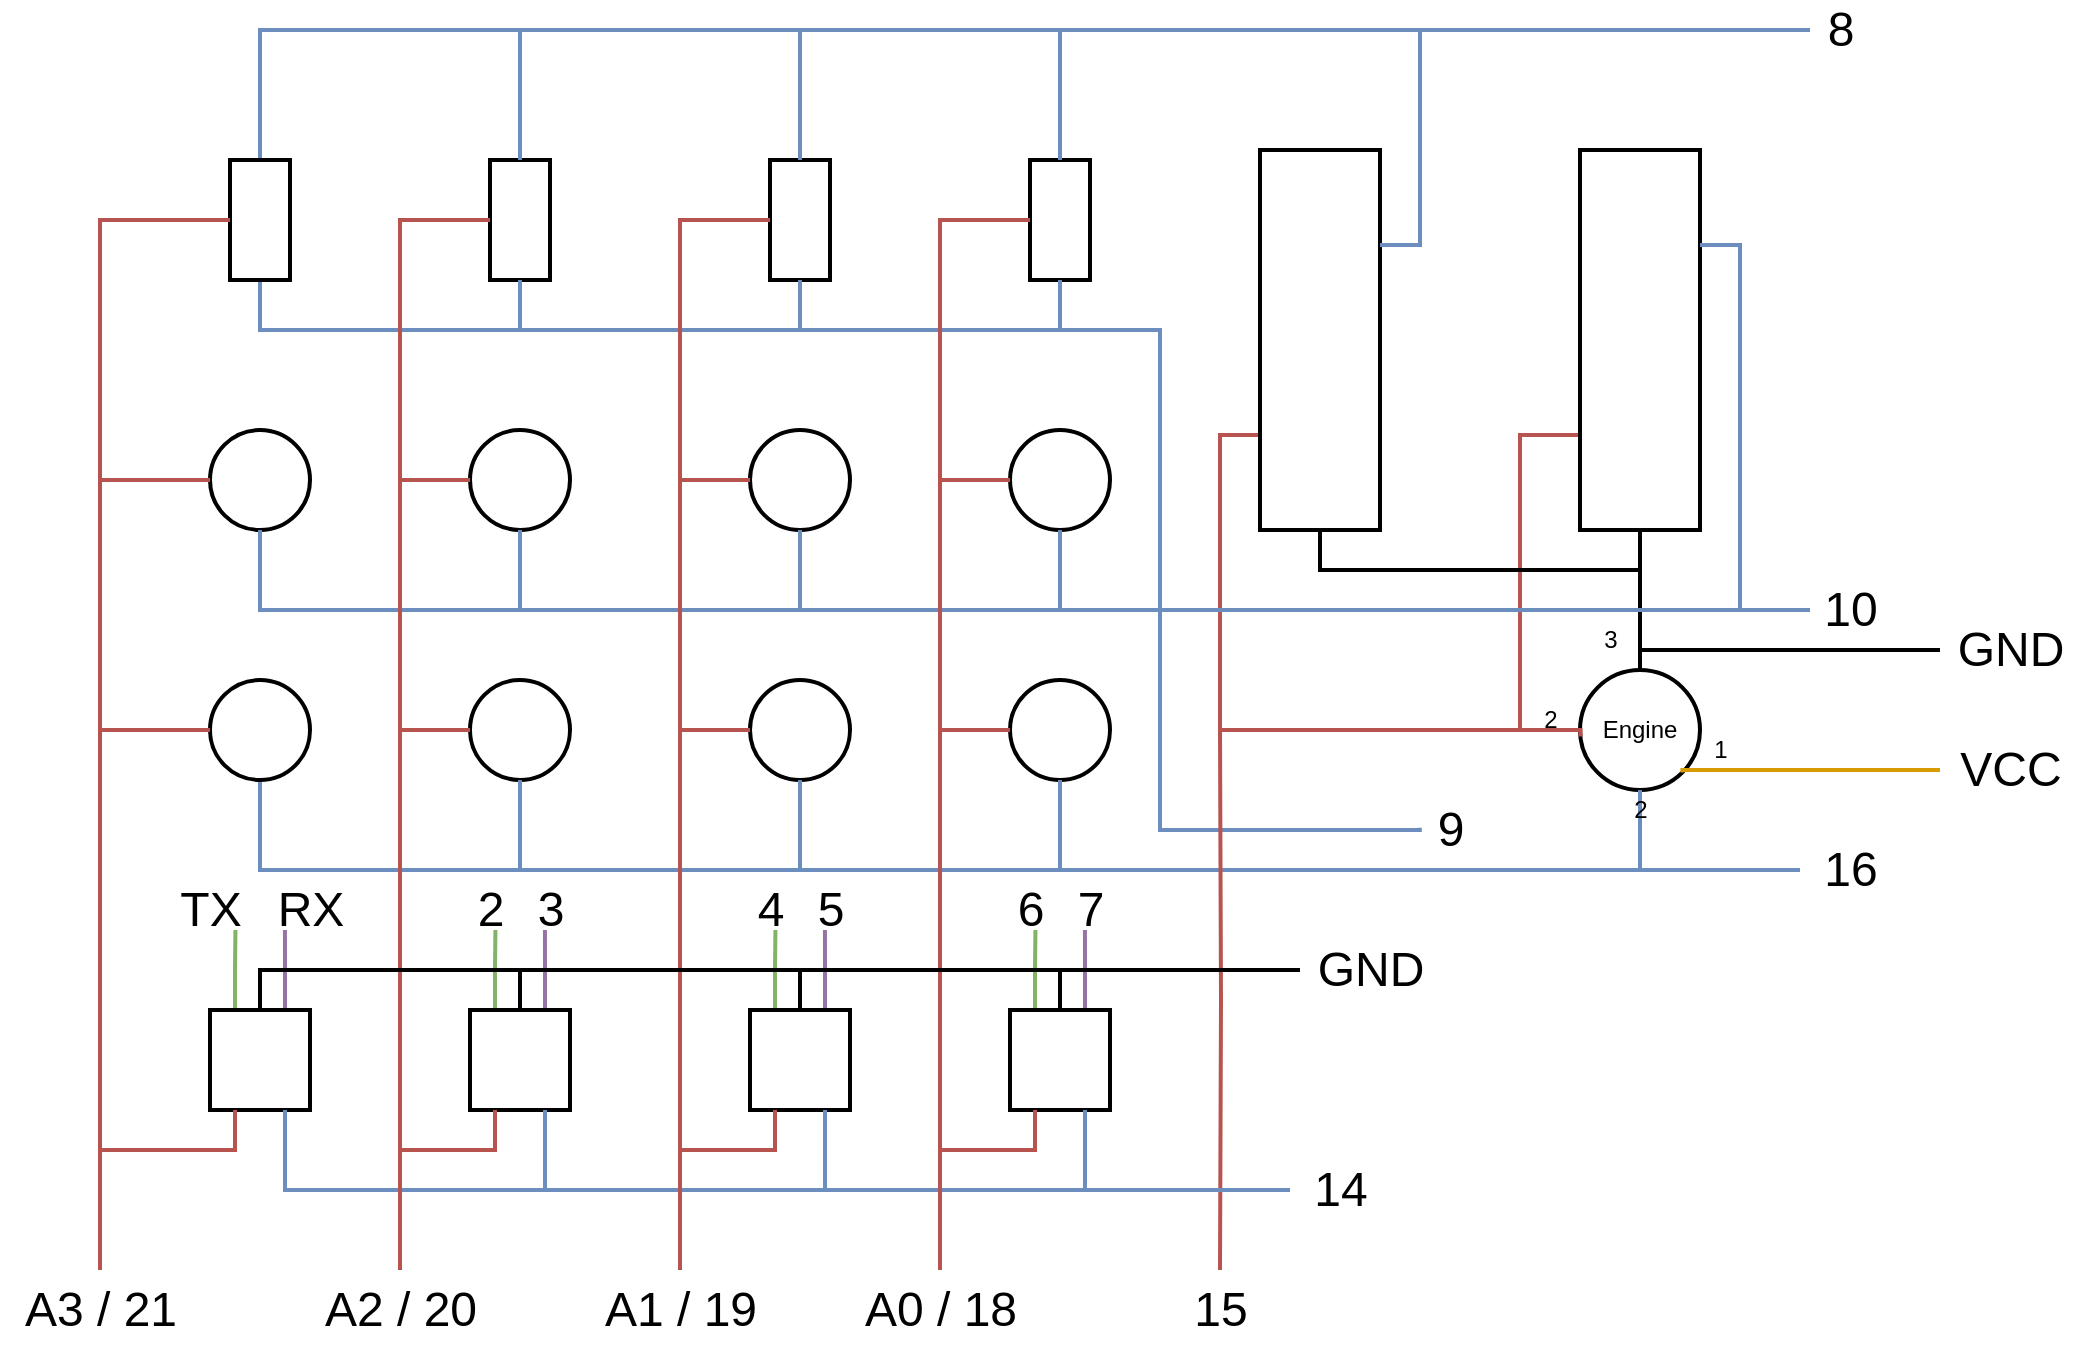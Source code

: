 <mxfile version="28.0.6">
  <diagram id="D4XyRpBagqAaDI2bELAT" name="Page-1">
    <mxGraphModel dx="1281" dy="1426" grid="1" gridSize="10" guides="1" tooltips="1" connect="1" arrows="1" fold="1" page="1" pageScale="1" pageWidth="1200" pageHeight="800" math="0" shadow="0">
      <root>
        <mxCell id="0" />
        <mxCell id="1" parent="0" />
        <mxCell id="d4S_kpJogPWV_qHsP6mP-286" value="" style="group" parent="1" vertex="1" connectable="0">
          <mxGeometry x="280" y="-720" width="1010" height="670" as="geometry" />
        </mxCell>
        <mxCell id="d4S_kpJogPWV_qHsP6mP-100" value="Engine" style="ellipse;whiteSpace=wrap;html=1;aspect=fixed;strokeWidth=2;" parent="d4S_kpJogPWV_qHsP6mP-286" vertex="1">
          <mxGeometry x="760" y="330" width="60" height="60" as="geometry" />
        </mxCell>
        <mxCell id="d4S_kpJogPWV_qHsP6mP-227" style="edgeStyle=orthogonalEdgeStyle;rounded=0;orthogonalLoop=1;jettySize=auto;html=1;exitX=0.75;exitY=1;exitDx=0;exitDy=0;endArrow=none;endFill=0;fillColor=#f8cecc;strokeColor=#b85450;strokeWidth=2;entryX=1.011;entryY=0.774;entryDx=0;entryDy=0;entryPerimeter=0;" parent="d4S_kpJogPWV_qHsP6mP-286" source="d4S_kpJogPWV_qHsP6mP-102" target="w3lkT9xzynE0XjIDihke-5" edge="1">
          <mxGeometry as="geometry">
            <mxPoint x="580" y="360" as="targetPoint" />
            <Array as="points">
              <mxPoint x="580" y="213" />
              <mxPoint x="580" y="360" />
              <mxPoint x="760" y="360" />
            </Array>
          </mxGeometry>
        </mxCell>
        <mxCell id="d4S_kpJogPWV_qHsP6mP-102" value="" style="rounded=0;whiteSpace=wrap;html=1;rotation=90;strokeWidth=2;" parent="d4S_kpJogPWV_qHsP6mP-286" vertex="1">
          <mxGeometry x="535" y="135" width="190" height="60" as="geometry" />
        </mxCell>
        <mxCell id="d4S_kpJogPWV_qHsP6mP-229" style="edgeStyle=orthogonalEdgeStyle;rounded=0;orthogonalLoop=1;jettySize=auto;html=1;exitX=0.75;exitY=1;exitDx=0;exitDy=0;entryX=0;entryY=0.5;entryDx=0;entryDy=0;endArrow=none;endFill=0;fillColor=#f8cecc;strokeColor=#b85450;strokeWidth=2;" parent="d4S_kpJogPWV_qHsP6mP-286" source="d4S_kpJogPWV_qHsP6mP-103" target="d4S_kpJogPWV_qHsP6mP-100" edge="1">
          <mxGeometry as="geometry">
            <Array as="points">
              <mxPoint x="730" y="213" />
              <mxPoint x="730" y="360" />
            </Array>
          </mxGeometry>
        </mxCell>
        <mxCell id="d4S_kpJogPWV_qHsP6mP-258" style="edgeStyle=orthogonalEdgeStyle;rounded=0;orthogonalLoop=1;jettySize=auto;html=1;exitX=1;exitY=0.5;exitDx=0;exitDy=0;entryX=0.5;entryY=0;entryDx=0;entryDy=0;endArrow=none;endFill=0;strokeWidth=2;" parent="d4S_kpJogPWV_qHsP6mP-286" source="d4S_kpJogPWV_qHsP6mP-103" target="d4S_kpJogPWV_qHsP6mP-100" edge="1">
          <mxGeometry as="geometry" />
        </mxCell>
        <mxCell id="d4S_kpJogPWV_qHsP6mP-103" value="" style="rounded=0;whiteSpace=wrap;html=1;rotation=90;strokeWidth=2;" parent="d4S_kpJogPWV_qHsP6mP-286" vertex="1">
          <mxGeometry x="695" y="135" width="190" height="60" as="geometry" />
        </mxCell>
        <mxCell id="d4S_kpJogPWV_qHsP6mP-257" style="edgeStyle=orthogonalEdgeStyle;rounded=0;orthogonalLoop=1;jettySize=auto;html=1;exitX=1;exitY=0.5;exitDx=0;exitDy=0;entryX=1;entryY=0.5;entryDx=0;entryDy=0;endArrow=none;endFill=0;strokeWidth=2;" parent="d4S_kpJogPWV_qHsP6mP-286" source="d4S_kpJogPWV_qHsP6mP-102" target="d4S_kpJogPWV_qHsP6mP-103" edge="1">
          <mxGeometry as="geometry" />
        </mxCell>
        <mxCell id="d4S_kpJogPWV_qHsP6mP-225" style="edgeStyle=orthogonalEdgeStyle;rounded=0;orthogonalLoop=1;jettySize=auto;html=1;exitX=0;exitY=0.5;exitDx=0;exitDy=0;entryX=0.25;entryY=0;entryDx=0;entryDy=0;endArrow=none;endFill=0;strokeWidth=2;fillColor=#dae8fc;strokeColor=#6c8ebf;" parent="d4S_kpJogPWV_qHsP6mP-286" source="d4S_kpJogPWV_qHsP6mP-104" target="d4S_kpJogPWV_qHsP6mP-102" edge="1">
          <mxGeometry as="geometry">
            <Array as="points">
              <mxPoint x="500" y="10" />
              <mxPoint x="680" y="10" />
              <mxPoint x="680" y="118" />
            </Array>
          </mxGeometry>
        </mxCell>
        <mxCell id="d4S_kpJogPWV_qHsP6mP-235" style="edgeStyle=orthogonalEdgeStyle;rounded=0;orthogonalLoop=1;jettySize=auto;html=1;exitX=1;exitY=0.5;exitDx=0;exitDy=0;entryX=-0.004;entryY=0.443;entryDx=0;entryDy=0;endArrow=none;endFill=0;strokeWidth=2;fillColor=#dae8fc;strokeColor=#6c8ebf;entryPerimeter=0;" parent="d4S_kpJogPWV_qHsP6mP-286" source="d4S_kpJogPWV_qHsP6mP-104" target="d4S_kpJogPWV_qHsP6mP-237" edge="1">
          <mxGeometry as="geometry">
            <Array as="points">
              <mxPoint x="500" y="160" />
              <mxPoint x="550" y="160" />
              <mxPoint x="550" y="410" />
              <mxPoint x="680" y="410" />
            </Array>
            <mxPoint x="630" y="385" as="targetPoint" />
          </mxGeometry>
        </mxCell>
        <mxCell id="d4S_kpJogPWV_qHsP6mP-104" value="" style="rounded=0;whiteSpace=wrap;html=1;rotation=90;strokeWidth=2;" parent="d4S_kpJogPWV_qHsP6mP-286" vertex="1">
          <mxGeometry x="470" y="90" width="60" height="30" as="geometry" />
        </mxCell>
        <mxCell id="d4S_kpJogPWV_qHsP6mP-196" style="edgeStyle=orthogonalEdgeStyle;rounded=0;orthogonalLoop=1;jettySize=auto;html=1;exitX=0;exitY=0.5;exitDx=0;exitDy=0;entryX=0;entryY=0.5;entryDx=0;entryDy=0;endArrow=none;endFill=0;strokeWidth=2;fillColor=#dae8fc;strokeColor=#6c8ebf;" parent="d4S_kpJogPWV_qHsP6mP-286" source="d4S_kpJogPWV_qHsP6mP-105" target="d4S_kpJogPWV_qHsP6mP-104" edge="1">
          <mxGeometry as="geometry">
            <Array as="points">
              <mxPoint x="370" y="10" />
              <mxPoint x="500" y="10" />
            </Array>
          </mxGeometry>
        </mxCell>
        <mxCell id="d4S_kpJogPWV_qHsP6mP-234" style="edgeStyle=orthogonalEdgeStyle;rounded=0;orthogonalLoop=1;jettySize=auto;html=1;exitX=1;exitY=0.5;exitDx=0;exitDy=0;entryX=1;entryY=0.5;entryDx=0;entryDy=0;endArrow=none;endFill=0;strokeWidth=2;fillColor=#dae8fc;strokeColor=#6c8ebf;" parent="d4S_kpJogPWV_qHsP6mP-286" source="d4S_kpJogPWV_qHsP6mP-105" target="d4S_kpJogPWV_qHsP6mP-104" edge="1">
          <mxGeometry as="geometry">
            <Array as="points">
              <mxPoint x="370" y="160" />
              <mxPoint x="500" y="160" />
            </Array>
          </mxGeometry>
        </mxCell>
        <mxCell id="d4S_kpJogPWV_qHsP6mP-105" value="" style="rounded=0;whiteSpace=wrap;html=1;rotation=90;strokeWidth=2;" parent="d4S_kpJogPWV_qHsP6mP-286" vertex="1">
          <mxGeometry x="340" y="90" width="60" height="30" as="geometry" />
        </mxCell>
        <mxCell id="d4S_kpJogPWV_qHsP6mP-195" style="edgeStyle=orthogonalEdgeStyle;rounded=0;orthogonalLoop=1;jettySize=auto;html=1;exitX=0;exitY=0.5;exitDx=0;exitDy=0;entryX=0;entryY=0.5;entryDx=0;entryDy=0;endArrow=none;endFill=0;strokeWidth=2;fillColor=#dae8fc;strokeColor=#6c8ebf;" parent="d4S_kpJogPWV_qHsP6mP-286" source="d4S_kpJogPWV_qHsP6mP-106" target="d4S_kpJogPWV_qHsP6mP-105" edge="1">
          <mxGeometry as="geometry">
            <Array as="points">
              <mxPoint x="230" y="10" />
              <mxPoint x="370" y="10" />
            </Array>
          </mxGeometry>
        </mxCell>
        <mxCell id="d4S_kpJogPWV_qHsP6mP-233" style="edgeStyle=orthogonalEdgeStyle;rounded=0;orthogonalLoop=1;jettySize=auto;html=1;exitX=1;exitY=0.5;exitDx=0;exitDy=0;entryX=1;entryY=0.5;entryDx=0;entryDy=0;endArrow=none;endFill=0;strokeWidth=2;fillColor=#dae8fc;strokeColor=#6c8ebf;" parent="d4S_kpJogPWV_qHsP6mP-286" source="d4S_kpJogPWV_qHsP6mP-106" target="d4S_kpJogPWV_qHsP6mP-105" edge="1">
          <mxGeometry as="geometry">
            <Array as="points">
              <mxPoint x="230" y="160" />
              <mxPoint x="370" y="160" />
            </Array>
          </mxGeometry>
        </mxCell>
        <mxCell id="d4S_kpJogPWV_qHsP6mP-106" value="" style="rounded=0;whiteSpace=wrap;html=1;rotation=90;strokeWidth=2;" parent="d4S_kpJogPWV_qHsP6mP-286" vertex="1">
          <mxGeometry x="200" y="90" width="60" height="30" as="geometry" />
        </mxCell>
        <mxCell id="d4S_kpJogPWV_qHsP6mP-194" style="edgeStyle=orthogonalEdgeStyle;rounded=0;orthogonalLoop=1;jettySize=auto;html=1;exitX=0;exitY=0.5;exitDx=0;exitDy=0;entryX=0;entryY=0.5;entryDx=0;entryDy=0;endArrow=none;endFill=0;strokeWidth=2;fillColor=#dae8fc;strokeColor=#6c8ebf;" parent="d4S_kpJogPWV_qHsP6mP-286" source="d4S_kpJogPWV_qHsP6mP-107" target="d4S_kpJogPWV_qHsP6mP-106" edge="1">
          <mxGeometry as="geometry">
            <Array as="points">
              <mxPoint x="100" y="10" />
              <mxPoint x="230" y="10" />
            </Array>
          </mxGeometry>
        </mxCell>
        <mxCell id="d4S_kpJogPWV_qHsP6mP-232" style="edgeStyle=orthogonalEdgeStyle;rounded=0;orthogonalLoop=1;jettySize=auto;html=1;exitX=1;exitY=0.5;exitDx=0;exitDy=0;entryX=1;entryY=0.5;entryDx=0;entryDy=0;endArrow=none;endFill=0;strokeWidth=2;fillColor=#dae8fc;strokeColor=#6c8ebf;" parent="d4S_kpJogPWV_qHsP6mP-286" source="d4S_kpJogPWV_qHsP6mP-107" target="d4S_kpJogPWV_qHsP6mP-106" edge="1">
          <mxGeometry as="geometry">
            <Array as="points">
              <mxPoint x="100" y="160" />
              <mxPoint x="230" y="160" />
            </Array>
          </mxGeometry>
        </mxCell>
        <mxCell id="d4S_kpJogPWV_qHsP6mP-107" value="" style="rounded=0;whiteSpace=wrap;html=1;rotation=90;strokeWidth=2;" parent="d4S_kpJogPWV_qHsP6mP-286" vertex="1">
          <mxGeometry x="70" y="90" width="60" height="30" as="geometry" />
        </mxCell>
        <mxCell id="d4S_kpJogPWV_qHsP6mP-241" style="edgeStyle=orthogonalEdgeStyle;rounded=0;orthogonalLoop=1;jettySize=auto;html=1;exitX=0.5;exitY=1;exitDx=0;exitDy=0;entryX=0.25;entryY=0;entryDx=0;entryDy=0;endArrow=none;endFill=0;strokeWidth=2;fillColor=#dae8fc;strokeColor=#6c8ebf;" parent="d4S_kpJogPWV_qHsP6mP-286" source="d4S_kpJogPWV_qHsP6mP-108" target="d4S_kpJogPWV_qHsP6mP-103" edge="1">
          <mxGeometry as="geometry">
            <Array as="points">
              <mxPoint x="500" y="300" />
              <mxPoint x="840" y="300" />
              <mxPoint x="840" y="117" />
            </Array>
          </mxGeometry>
        </mxCell>
        <mxCell id="d4S_kpJogPWV_qHsP6mP-108" value="" style="ellipse;whiteSpace=wrap;html=1;aspect=fixed;strokeWidth=2;" parent="d4S_kpJogPWV_qHsP6mP-286" vertex="1">
          <mxGeometry x="475" y="210" width="50" height="50" as="geometry" />
        </mxCell>
        <mxCell id="d4S_kpJogPWV_qHsP6mP-220" style="edgeStyle=orthogonalEdgeStyle;rounded=0;orthogonalLoop=1;jettySize=auto;html=1;exitX=0.5;exitY=1;exitDx=0;exitDy=0;entryX=0;entryY=0.5;entryDx=0;entryDy=0;endArrow=none;endFill=0;strokeWidth=2;fillColor=#f8cecc;strokeColor=#b85450;" parent="d4S_kpJogPWV_qHsP6mP-286" source="d4S_kpJogPWV_qHsP6mP-104" target="d4S_kpJogPWV_qHsP6mP-108" edge="1">
          <mxGeometry as="geometry">
            <Array as="points">
              <mxPoint x="440" y="105" />
              <mxPoint x="440" y="235" />
            </Array>
          </mxGeometry>
        </mxCell>
        <mxCell id="d4S_kpJogPWV_qHsP6mP-240" style="edgeStyle=orthogonalEdgeStyle;rounded=0;orthogonalLoop=1;jettySize=auto;html=1;exitX=0.5;exitY=1;exitDx=0;exitDy=0;entryX=0.5;entryY=1;entryDx=0;entryDy=0;endArrow=none;endFill=0;strokeWidth=2;fillColor=#dae8fc;strokeColor=#6c8ebf;" parent="d4S_kpJogPWV_qHsP6mP-286" source="d4S_kpJogPWV_qHsP6mP-109" target="d4S_kpJogPWV_qHsP6mP-108" edge="1">
          <mxGeometry as="geometry">
            <Array as="points">
              <mxPoint x="370" y="300" />
              <mxPoint x="500" y="300" />
            </Array>
          </mxGeometry>
        </mxCell>
        <mxCell id="d4S_kpJogPWV_qHsP6mP-109" value="" style="ellipse;whiteSpace=wrap;html=1;aspect=fixed;strokeWidth=2;" parent="d4S_kpJogPWV_qHsP6mP-286" vertex="1">
          <mxGeometry x="345" y="210" width="50" height="50" as="geometry" />
        </mxCell>
        <mxCell id="d4S_kpJogPWV_qHsP6mP-215" style="edgeStyle=orthogonalEdgeStyle;rounded=0;orthogonalLoop=1;jettySize=auto;html=1;exitX=0.5;exitY=1;exitDx=0;exitDy=0;entryX=0;entryY=0.5;entryDx=0;entryDy=0;endArrow=none;endFill=0;strokeWidth=2;fillColor=#f8cecc;strokeColor=#b85450;" parent="d4S_kpJogPWV_qHsP6mP-286" source="d4S_kpJogPWV_qHsP6mP-105" target="d4S_kpJogPWV_qHsP6mP-109" edge="1">
          <mxGeometry as="geometry">
            <Array as="points">
              <mxPoint x="310" y="105" />
              <mxPoint x="310" y="235" />
            </Array>
          </mxGeometry>
        </mxCell>
        <mxCell id="d4S_kpJogPWV_qHsP6mP-110" value="" style="ellipse;whiteSpace=wrap;html=1;aspect=fixed;strokeWidth=2;" parent="d4S_kpJogPWV_qHsP6mP-286" vertex="1">
          <mxGeometry x="75" y="210" width="50" height="50" as="geometry" />
        </mxCell>
        <mxCell id="d4S_kpJogPWV_qHsP6mP-201" style="edgeStyle=orthogonalEdgeStyle;rounded=0;orthogonalLoop=1;jettySize=auto;html=1;exitX=0.5;exitY=1;exitDx=0;exitDy=0;entryX=0;entryY=0.5;entryDx=0;entryDy=0;endArrow=none;endFill=0;fillColor=#f8cecc;strokeColor=#b85450;strokeWidth=2;" parent="d4S_kpJogPWV_qHsP6mP-286" source="d4S_kpJogPWV_qHsP6mP-107" target="d4S_kpJogPWV_qHsP6mP-110" edge="1">
          <mxGeometry as="geometry">
            <Array as="points">
              <mxPoint x="20" y="105" />
              <mxPoint x="20" y="235" />
            </Array>
          </mxGeometry>
        </mxCell>
        <mxCell id="d4S_kpJogPWV_qHsP6mP-239" style="edgeStyle=orthogonalEdgeStyle;rounded=0;orthogonalLoop=1;jettySize=auto;html=1;exitX=0.5;exitY=1;exitDx=0;exitDy=0;entryX=0.5;entryY=1;entryDx=0;entryDy=0;endArrow=none;endFill=0;strokeWidth=2;fillColor=#dae8fc;strokeColor=#6c8ebf;" parent="d4S_kpJogPWV_qHsP6mP-286" source="d4S_kpJogPWV_qHsP6mP-111" target="d4S_kpJogPWV_qHsP6mP-109" edge="1">
          <mxGeometry as="geometry">
            <Array as="points">
              <mxPoint x="230" y="300" />
              <mxPoint x="370" y="300" />
            </Array>
          </mxGeometry>
        </mxCell>
        <mxCell id="d4S_kpJogPWV_qHsP6mP-111" value="" style="ellipse;whiteSpace=wrap;html=1;aspect=fixed;strokeWidth=2;" parent="d4S_kpJogPWV_qHsP6mP-286" vertex="1">
          <mxGeometry x="205" y="210" width="50" height="50" as="geometry" />
        </mxCell>
        <mxCell id="d4S_kpJogPWV_qHsP6mP-208" style="edgeStyle=orthogonalEdgeStyle;rounded=0;orthogonalLoop=1;jettySize=auto;html=1;exitX=0.5;exitY=1;exitDx=0;exitDy=0;entryX=0;entryY=0.5;entryDx=0;entryDy=0;endArrow=none;endFill=0;fillColor=#f8cecc;strokeColor=#b85450;strokeWidth=2;" parent="d4S_kpJogPWV_qHsP6mP-286" source="d4S_kpJogPWV_qHsP6mP-106" target="d4S_kpJogPWV_qHsP6mP-111" edge="1">
          <mxGeometry as="geometry">
            <Array as="points">
              <mxPoint x="170" y="105" />
              <mxPoint x="170" y="235" />
            </Array>
          </mxGeometry>
        </mxCell>
        <mxCell id="d4S_kpJogPWV_qHsP6mP-238" style="edgeStyle=orthogonalEdgeStyle;rounded=0;orthogonalLoop=1;jettySize=auto;html=1;exitX=0.5;exitY=1;exitDx=0;exitDy=0;entryX=0.5;entryY=1;entryDx=0;entryDy=0;endArrow=none;endFill=0;strokeWidth=2;fillColor=#dae8fc;strokeColor=#6c8ebf;" parent="d4S_kpJogPWV_qHsP6mP-286" source="d4S_kpJogPWV_qHsP6mP-110" target="d4S_kpJogPWV_qHsP6mP-111" edge="1">
          <mxGeometry as="geometry">
            <Array as="points">
              <mxPoint x="100" y="300" />
              <mxPoint x="230" y="300" />
            </Array>
          </mxGeometry>
        </mxCell>
        <mxCell id="d4S_kpJogPWV_qHsP6mP-247" style="edgeStyle=orthogonalEdgeStyle;rounded=0;orthogonalLoop=1;jettySize=auto;html=1;exitX=0.5;exitY=1;exitDx=0;exitDy=0;entryX=0.5;entryY=1;entryDx=0;entryDy=0;endArrow=none;endFill=0;strokeWidth=2;fillColor=#dae8fc;strokeColor=#6c8ebf;" parent="d4S_kpJogPWV_qHsP6mP-286" source="d4S_kpJogPWV_qHsP6mP-112" target="d4S_kpJogPWV_qHsP6mP-100" edge="1">
          <mxGeometry as="geometry">
            <Array as="points">
              <mxPoint x="500" y="430" />
              <mxPoint x="790" y="430" />
            </Array>
          </mxGeometry>
        </mxCell>
        <mxCell id="d4S_kpJogPWV_qHsP6mP-112" value="" style="ellipse;whiteSpace=wrap;html=1;aspect=fixed;strokeWidth=2;" parent="d4S_kpJogPWV_qHsP6mP-286" vertex="1">
          <mxGeometry x="475" y="335" width="50" height="50" as="geometry" />
        </mxCell>
        <mxCell id="d4S_kpJogPWV_qHsP6mP-221" style="edgeStyle=orthogonalEdgeStyle;rounded=0;orthogonalLoop=1;jettySize=auto;html=1;exitX=0;exitY=0.5;exitDx=0;exitDy=0;entryX=0;entryY=0.5;entryDx=0;entryDy=0;endArrow=none;endFill=0;strokeWidth=2;fillColor=#f8cecc;strokeColor=#b85450;" parent="d4S_kpJogPWV_qHsP6mP-286" source="d4S_kpJogPWV_qHsP6mP-108" target="d4S_kpJogPWV_qHsP6mP-112" edge="1">
          <mxGeometry as="geometry">
            <Array as="points">
              <mxPoint x="440" y="235" />
              <mxPoint x="440" y="360" />
            </Array>
          </mxGeometry>
        </mxCell>
        <mxCell id="d4S_kpJogPWV_qHsP6mP-246" style="edgeStyle=orthogonalEdgeStyle;rounded=0;orthogonalLoop=1;jettySize=auto;html=1;exitX=0.5;exitY=1;exitDx=0;exitDy=0;entryX=0.5;entryY=1;entryDx=0;entryDy=0;endArrow=none;endFill=0;strokeWidth=2;fillColor=#dae8fc;strokeColor=#6c8ebf;" parent="d4S_kpJogPWV_qHsP6mP-286" source="d4S_kpJogPWV_qHsP6mP-113" target="d4S_kpJogPWV_qHsP6mP-112" edge="1">
          <mxGeometry as="geometry">
            <Array as="points">
              <mxPoint x="370" y="430" />
              <mxPoint x="500" y="430" />
            </Array>
          </mxGeometry>
        </mxCell>
        <mxCell id="d4S_kpJogPWV_qHsP6mP-113" value="" style="ellipse;whiteSpace=wrap;html=1;aspect=fixed;strokeWidth=2;" parent="d4S_kpJogPWV_qHsP6mP-286" vertex="1">
          <mxGeometry x="345" y="335" width="50" height="50" as="geometry" />
        </mxCell>
        <mxCell id="d4S_kpJogPWV_qHsP6mP-216" style="edgeStyle=orthogonalEdgeStyle;rounded=0;orthogonalLoop=1;jettySize=auto;html=1;exitX=0;exitY=0.5;exitDx=0;exitDy=0;entryX=0;entryY=0.5;entryDx=0;entryDy=0;endArrow=none;endFill=0;strokeWidth=2;fillColor=#f8cecc;strokeColor=#b85450;" parent="d4S_kpJogPWV_qHsP6mP-286" source="d4S_kpJogPWV_qHsP6mP-109" target="d4S_kpJogPWV_qHsP6mP-113" edge="1">
          <mxGeometry as="geometry">
            <Array as="points">
              <mxPoint x="310" y="235" />
              <mxPoint x="310" y="360" />
            </Array>
          </mxGeometry>
        </mxCell>
        <mxCell id="d4S_kpJogPWV_qHsP6mP-245" style="edgeStyle=orthogonalEdgeStyle;rounded=0;orthogonalLoop=1;jettySize=auto;html=1;exitX=0.5;exitY=1;exitDx=0;exitDy=0;entryX=0.5;entryY=1;entryDx=0;entryDy=0;endArrow=none;endFill=0;strokeWidth=2;fillColor=#dae8fc;strokeColor=#6c8ebf;" parent="d4S_kpJogPWV_qHsP6mP-286" source="d4S_kpJogPWV_qHsP6mP-114" target="d4S_kpJogPWV_qHsP6mP-113" edge="1">
          <mxGeometry as="geometry">
            <Array as="points">
              <mxPoint x="230" y="430" />
              <mxPoint x="370" y="430" />
            </Array>
          </mxGeometry>
        </mxCell>
        <mxCell id="d4S_kpJogPWV_qHsP6mP-114" value="" style="ellipse;whiteSpace=wrap;html=1;aspect=fixed;strokeWidth=2;" parent="d4S_kpJogPWV_qHsP6mP-286" vertex="1">
          <mxGeometry x="205" y="335" width="50" height="50" as="geometry" />
        </mxCell>
        <mxCell id="d4S_kpJogPWV_qHsP6mP-209" style="edgeStyle=orthogonalEdgeStyle;rounded=0;orthogonalLoop=1;jettySize=auto;html=1;exitX=0;exitY=0.5;exitDx=0;exitDy=0;entryX=0;entryY=0.5;entryDx=0;entryDy=0;endArrow=none;endFill=0;fillColor=#f8cecc;strokeColor=#b85450;strokeWidth=2;" parent="d4S_kpJogPWV_qHsP6mP-286" source="d4S_kpJogPWV_qHsP6mP-111" target="d4S_kpJogPWV_qHsP6mP-114" edge="1">
          <mxGeometry as="geometry">
            <Array as="points">
              <mxPoint x="170" y="235" />
              <mxPoint x="170" y="360" />
            </Array>
          </mxGeometry>
        </mxCell>
        <mxCell id="d4S_kpJogPWV_qHsP6mP-244" style="edgeStyle=orthogonalEdgeStyle;rounded=0;orthogonalLoop=1;jettySize=auto;html=1;exitX=0.5;exitY=1;exitDx=0;exitDy=0;entryX=0.5;entryY=1;entryDx=0;entryDy=0;endArrow=none;endFill=0;strokeWidth=2;fillColor=#dae8fc;strokeColor=#6c8ebf;" parent="d4S_kpJogPWV_qHsP6mP-286" source="d4S_kpJogPWV_qHsP6mP-115" target="d4S_kpJogPWV_qHsP6mP-114" edge="1">
          <mxGeometry as="geometry">
            <Array as="points">
              <mxPoint x="100" y="430" />
              <mxPoint x="230" y="430" />
            </Array>
          </mxGeometry>
        </mxCell>
        <mxCell id="d4S_kpJogPWV_qHsP6mP-115" value="" style="ellipse;whiteSpace=wrap;html=1;aspect=fixed;strokeWidth=2;" parent="d4S_kpJogPWV_qHsP6mP-286" vertex="1">
          <mxGeometry x="75" y="335" width="50" height="50" as="geometry" />
        </mxCell>
        <mxCell id="d4S_kpJogPWV_qHsP6mP-202" style="edgeStyle=orthogonalEdgeStyle;rounded=0;orthogonalLoop=1;jettySize=auto;html=1;exitX=0;exitY=0.5;exitDx=0;exitDy=0;entryX=0;entryY=0.5;entryDx=0;entryDy=0;endArrow=none;endFill=0;fillColor=#f8cecc;strokeColor=#b85450;strokeWidth=2;" parent="d4S_kpJogPWV_qHsP6mP-286" source="d4S_kpJogPWV_qHsP6mP-110" target="d4S_kpJogPWV_qHsP6mP-115" edge="1">
          <mxGeometry as="geometry">
            <Array as="points">
              <mxPoint x="20" y="235" />
              <mxPoint x="20" y="360" />
            </Array>
          </mxGeometry>
        </mxCell>
        <mxCell id="d4S_kpJogPWV_qHsP6mP-268" style="edgeStyle=orthogonalEdgeStyle;rounded=0;orthogonalLoop=1;jettySize=auto;html=1;exitX=0.25;exitY=0;exitDx=0;exitDy=0;endArrow=none;endFill=0;strokeWidth=2;fillColor=#d5e8d4;strokeColor=#82b366;" parent="d4S_kpJogPWV_qHsP6mP-286" source="d4S_kpJogPWV_qHsP6mP-116" edge="1">
          <mxGeometry as="geometry">
            <mxPoint x="87.714" y="460" as="targetPoint" />
          </mxGeometry>
        </mxCell>
        <mxCell id="d4S_kpJogPWV_qHsP6mP-269" style="edgeStyle=orthogonalEdgeStyle;rounded=0;orthogonalLoop=1;jettySize=auto;html=1;exitX=0.75;exitY=0;exitDx=0;exitDy=0;endArrow=none;endFill=0;strokeWidth=2;fillColor=#e1d5e7;strokeColor=#9673a6;" parent="d4S_kpJogPWV_qHsP6mP-286" source="d4S_kpJogPWV_qHsP6mP-116" edge="1">
          <mxGeometry as="geometry">
            <mxPoint x="112.476" y="460" as="targetPoint" />
          </mxGeometry>
        </mxCell>
        <mxCell id="d4S_kpJogPWV_qHsP6mP-116" value="" style="whiteSpace=wrap;html=1;aspect=fixed;strokeWidth=2;" parent="d4S_kpJogPWV_qHsP6mP-286" vertex="1">
          <mxGeometry x="75" y="500" width="50" height="50" as="geometry" />
        </mxCell>
        <mxCell id="d4S_kpJogPWV_qHsP6mP-204" style="edgeStyle=orthogonalEdgeStyle;rounded=0;orthogonalLoop=1;jettySize=auto;html=1;exitX=0;exitY=0.5;exitDx=0;exitDy=0;entryX=0.25;entryY=1;entryDx=0;entryDy=0;endArrow=none;endFill=0;fillColor=#f8cecc;strokeColor=#b85450;strokeWidth=2;" parent="d4S_kpJogPWV_qHsP6mP-286" source="d4S_kpJogPWV_qHsP6mP-115" target="d4S_kpJogPWV_qHsP6mP-116" edge="1">
          <mxGeometry as="geometry">
            <Array as="points">
              <mxPoint x="20" y="360" />
              <mxPoint x="20" y="570" />
              <mxPoint x="88" y="570" />
            </Array>
          </mxGeometry>
        </mxCell>
        <mxCell id="d4S_kpJogPWV_qHsP6mP-270" style="edgeStyle=orthogonalEdgeStyle;rounded=0;orthogonalLoop=1;jettySize=auto;html=1;exitX=0.25;exitY=0;exitDx=0;exitDy=0;endArrow=none;endFill=0;strokeWidth=2;fillColor=#d5e8d4;strokeColor=#82b366;" parent="d4S_kpJogPWV_qHsP6mP-286" source="d4S_kpJogPWV_qHsP6mP-117" edge="1">
          <mxGeometry as="geometry">
            <mxPoint x="217.714" y="460" as="targetPoint" />
          </mxGeometry>
        </mxCell>
        <mxCell id="d4S_kpJogPWV_qHsP6mP-271" style="edgeStyle=orthogonalEdgeStyle;rounded=0;orthogonalLoop=1;jettySize=auto;html=1;exitX=0.75;exitY=0;exitDx=0;exitDy=0;endArrow=none;endFill=0;strokeWidth=2;fillColor=#e1d5e7;strokeColor=#9673a6;" parent="d4S_kpJogPWV_qHsP6mP-286" source="d4S_kpJogPWV_qHsP6mP-117" edge="1">
          <mxGeometry as="geometry">
            <mxPoint x="242.476" y="460" as="targetPoint" />
          </mxGeometry>
        </mxCell>
        <mxCell id="d4S_kpJogPWV_qHsP6mP-117" value="" style="whiteSpace=wrap;html=1;aspect=fixed;strokeWidth=2;" parent="d4S_kpJogPWV_qHsP6mP-286" vertex="1">
          <mxGeometry x="205" y="500" width="50" height="50" as="geometry" />
        </mxCell>
        <mxCell id="d4S_kpJogPWV_qHsP6mP-212" style="edgeStyle=orthogonalEdgeStyle;rounded=0;orthogonalLoop=1;jettySize=auto;html=1;exitX=0;exitY=0.5;exitDx=0;exitDy=0;entryX=0.25;entryY=1;entryDx=0;entryDy=0;endArrow=none;endFill=0;fillColor=#f8cecc;strokeColor=#b85450;strokeWidth=2;" parent="d4S_kpJogPWV_qHsP6mP-286" source="d4S_kpJogPWV_qHsP6mP-114" target="d4S_kpJogPWV_qHsP6mP-117" edge="1">
          <mxGeometry as="geometry">
            <Array as="points">
              <mxPoint x="170" y="360" />
              <mxPoint x="170" y="570" />
              <mxPoint x="218" y="570" />
            </Array>
          </mxGeometry>
        </mxCell>
        <mxCell id="d4S_kpJogPWV_qHsP6mP-252" style="edgeStyle=orthogonalEdgeStyle;rounded=0;orthogonalLoop=1;jettySize=auto;html=1;exitX=0.75;exitY=1;exitDx=0;exitDy=0;entryX=0.75;entryY=1;entryDx=0;entryDy=0;endArrow=none;endFill=0;strokeWidth=2;fillColor=#dae8fc;strokeColor=#6c8ebf;" parent="d4S_kpJogPWV_qHsP6mP-286" source="d4S_kpJogPWV_qHsP6mP-116" target="d4S_kpJogPWV_qHsP6mP-117" edge="1">
          <mxGeometry as="geometry">
            <Array as="points">
              <mxPoint x="113" y="590" />
              <mxPoint x="243" y="590" />
            </Array>
          </mxGeometry>
        </mxCell>
        <mxCell id="d4S_kpJogPWV_qHsP6mP-263" style="edgeStyle=orthogonalEdgeStyle;rounded=0;orthogonalLoop=1;jettySize=auto;html=1;exitX=0.5;exitY=0;exitDx=0;exitDy=0;entryX=0.5;entryY=0;entryDx=0;entryDy=0;endArrow=none;endFill=0;strokeWidth=2;" parent="d4S_kpJogPWV_qHsP6mP-286" source="d4S_kpJogPWV_qHsP6mP-116" target="d4S_kpJogPWV_qHsP6mP-117" edge="1">
          <mxGeometry as="geometry" />
        </mxCell>
        <mxCell id="d4S_kpJogPWV_qHsP6mP-272" style="edgeStyle=orthogonalEdgeStyle;rounded=0;orthogonalLoop=1;jettySize=auto;html=1;exitX=0.25;exitY=0;exitDx=0;exitDy=0;endArrow=none;endFill=0;strokeWidth=2;fillColor=#d5e8d4;strokeColor=#82b366;" parent="d4S_kpJogPWV_qHsP6mP-286" source="d4S_kpJogPWV_qHsP6mP-118" edge="1">
          <mxGeometry as="geometry">
            <mxPoint x="357.714" y="460" as="targetPoint" />
          </mxGeometry>
        </mxCell>
        <mxCell id="d4S_kpJogPWV_qHsP6mP-273" style="edgeStyle=orthogonalEdgeStyle;rounded=0;orthogonalLoop=1;jettySize=auto;html=1;exitX=0.75;exitY=0;exitDx=0;exitDy=0;endArrow=none;endFill=0;strokeWidth=2;fillColor=#e1d5e7;strokeColor=#9673a6;" parent="d4S_kpJogPWV_qHsP6mP-286" source="d4S_kpJogPWV_qHsP6mP-118" edge="1">
          <mxGeometry as="geometry">
            <mxPoint x="382.476" y="460" as="targetPoint" />
          </mxGeometry>
        </mxCell>
        <mxCell id="d4S_kpJogPWV_qHsP6mP-118" value="" style="whiteSpace=wrap;html=1;aspect=fixed;strokeWidth=2;" parent="d4S_kpJogPWV_qHsP6mP-286" vertex="1">
          <mxGeometry x="345" y="500" width="50" height="50" as="geometry" />
        </mxCell>
        <mxCell id="d4S_kpJogPWV_qHsP6mP-217" style="edgeStyle=orthogonalEdgeStyle;rounded=0;orthogonalLoop=1;jettySize=auto;html=1;exitX=0;exitY=0.5;exitDx=0;exitDy=0;entryX=0.25;entryY=1;entryDx=0;entryDy=0;endArrow=none;endFill=0;strokeWidth=2;fillColor=#f8cecc;strokeColor=#b85450;" parent="d4S_kpJogPWV_qHsP6mP-286" source="d4S_kpJogPWV_qHsP6mP-113" target="d4S_kpJogPWV_qHsP6mP-118" edge="1">
          <mxGeometry as="geometry">
            <Array as="points">
              <mxPoint x="310" y="360" />
              <mxPoint x="310" y="570" />
              <mxPoint x="358" y="570" />
            </Array>
          </mxGeometry>
        </mxCell>
        <mxCell id="d4S_kpJogPWV_qHsP6mP-253" style="edgeStyle=orthogonalEdgeStyle;rounded=0;orthogonalLoop=1;jettySize=auto;html=1;exitX=0.75;exitY=1;exitDx=0;exitDy=0;entryX=0.75;entryY=1;entryDx=0;entryDy=0;endArrow=none;endFill=0;strokeWidth=2;fillColor=#dae8fc;strokeColor=#6c8ebf;" parent="d4S_kpJogPWV_qHsP6mP-286" source="d4S_kpJogPWV_qHsP6mP-117" target="d4S_kpJogPWV_qHsP6mP-118" edge="1">
          <mxGeometry as="geometry">
            <Array as="points">
              <mxPoint x="243" y="590" />
              <mxPoint x="383" y="590" />
            </Array>
          </mxGeometry>
        </mxCell>
        <mxCell id="d4S_kpJogPWV_qHsP6mP-264" style="edgeStyle=orthogonalEdgeStyle;rounded=0;orthogonalLoop=1;jettySize=auto;html=1;exitX=0.5;exitY=0;exitDx=0;exitDy=0;entryX=0.5;entryY=0;entryDx=0;entryDy=0;endArrow=none;endFill=0;strokeWidth=2;" parent="d4S_kpJogPWV_qHsP6mP-286" source="d4S_kpJogPWV_qHsP6mP-117" target="d4S_kpJogPWV_qHsP6mP-118" edge="1">
          <mxGeometry as="geometry" />
        </mxCell>
        <mxCell id="d4S_kpJogPWV_qHsP6mP-274" style="edgeStyle=orthogonalEdgeStyle;rounded=0;orthogonalLoop=1;jettySize=auto;html=1;exitX=0.25;exitY=0;exitDx=0;exitDy=0;endArrow=none;endFill=0;strokeWidth=2;fillColor=#d5e8d4;strokeColor=#82b366;" parent="d4S_kpJogPWV_qHsP6mP-286" source="d4S_kpJogPWV_qHsP6mP-119" edge="1">
          <mxGeometry as="geometry">
            <mxPoint x="487.714" y="460" as="targetPoint" />
          </mxGeometry>
        </mxCell>
        <mxCell id="d4S_kpJogPWV_qHsP6mP-275" style="edgeStyle=orthogonalEdgeStyle;rounded=0;orthogonalLoop=1;jettySize=auto;html=1;exitX=0.75;exitY=0;exitDx=0;exitDy=0;endArrow=none;endFill=0;strokeWidth=2;fillColor=#e1d5e7;strokeColor=#9673a6;" parent="d4S_kpJogPWV_qHsP6mP-286" source="d4S_kpJogPWV_qHsP6mP-119" edge="1">
          <mxGeometry as="geometry">
            <mxPoint x="512.476" y="460" as="targetPoint" />
          </mxGeometry>
        </mxCell>
        <mxCell id="d4S_kpJogPWV_qHsP6mP-119" value="" style="whiteSpace=wrap;html=1;aspect=fixed;strokeWidth=2;" parent="d4S_kpJogPWV_qHsP6mP-286" vertex="1">
          <mxGeometry x="475" y="500" width="50" height="50" as="geometry" />
        </mxCell>
        <mxCell id="d4S_kpJogPWV_qHsP6mP-222" style="edgeStyle=orthogonalEdgeStyle;rounded=0;orthogonalLoop=1;jettySize=auto;html=1;exitX=0;exitY=0.5;exitDx=0;exitDy=0;entryX=0.25;entryY=1;entryDx=0;entryDy=0;endArrow=none;endFill=0;strokeWidth=2;fillColor=#f8cecc;strokeColor=#b85450;" parent="d4S_kpJogPWV_qHsP6mP-286" source="d4S_kpJogPWV_qHsP6mP-112" target="d4S_kpJogPWV_qHsP6mP-119" edge="1">
          <mxGeometry as="geometry">
            <Array as="points">
              <mxPoint x="440" y="360" />
              <mxPoint x="440" y="570" />
              <mxPoint x="488" y="570" />
            </Array>
          </mxGeometry>
        </mxCell>
        <mxCell id="d4S_kpJogPWV_qHsP6mP-254" style="edgeStyle=orthogonalEdgeStyle;rounded=0;orthogonalLoop=1;jettySize=auto;html=1;exitX=0.75;exitY=1;exitDx=0;exitDy=0;entryX=0.75;entryY=1;entryDx=0;entryDy=0;endArrow=none;endFill=0;strokeWidth=2;fillColor=#dae8fc;strokeColor=#6c8ebf;" parent="d4S_kpJogPWV_qHsP6mP-286" source="d4S_kpJogPWV_qHsP6mP-118" target="d4S_kpJogPWV_qHsP6mP-119" edge="1">
          <mxGeometry as="geometry">
            <Array as="points">
              <mxPoint x="383" y="590" />
              <mxPoint x="513" y="590" />
            </Array>
          </mxGeometry>
        </mxCell>
        <mxCell id="d4S_kpJogPWV_qHsP6mP-265" style="edgeStyle=orthogonalEdgeStyle;rounded=0;orthogonalLoop=1;jettySize=auto;html=1;exitX=0.5;exitY=0;exitDx=0;exitDy=0;entryX=0.5;entryY=0;entryDx=0;entryDy=0;endArrow=none;endFill=0;strokeWidth=2;" parent="d4S_kpJogPWV_qHsP6mP-286" source="d4S_kpJogPWV_qHsP6mP-118" target="d4S_kpJogPWV_qHsP6mP-119" edge="1">
          <mxGeometry as="geometry" />
        </mxCell>
        <mxCell id="d4S_kpJogPWV_qHsP6mP-199" value="&lt;font style=&quot;font-size: 24px&quot;&gt;8&lt;/font&gt;" style="text;html=1;align=center;verticalAlign=middle;resizable=0;points=[];autosize=1;" parent="d4S_kpJogPWV_qHsP6mP-286" vertex="1">
          <mxGeometry x="875" width="30" height="20" as="geometry" />
        </mxCell>
        <mxCell id="d4S_kpJogPWV_qHsP6mP-226" style="edgeStyle=orthogonalEdgeStyle;rounded=0;orthogonalLoop=1;jettySize=auto;html=1;exitX=0.25;exitY=0;exitDx=0;exitDy=0;endArrow=none;endFill=0;strokeWidth=2;fillColor=#dae8fc;strokeColor=#6c8ebf;" parent="d4S_kpJogPWV_qHsP6mP-286" source="d4S_kpJogPWV_qHsP6mP-102" target="d4S_kpJogPWV_qHsP6mP-199" edge="1">
          <mxGeometry as="geometry">
            <mxPoint x="870" y="10" as="targetPoint" />
            <Array as="points">
              <mxPoint x="680" y="118" />
              <mxPoint x="680" y="10" />
            </Array>
          </mxGeometry>
        </mxCell>
        <mxCell id="d4S_kpJogPWV_qHsP6mP-207" value="&lt;font style=&quot;font-size: 24px&quot;&gt;A3 / 21&lt;/font&gt;" style="text;html=1;align=center;verticalAlign=middle;resizable=0;points=[];autosize=1;" parent="d4S_kpJogPWV_qHsP6mP-286" vertex="1">
          <mxGeometry x="-30" y="630" width="100" height="40" as="geometry" />
        </mxCell>
        <mxCell id="d4S_kpJogPWV_qHsP6mP-205" style="edgeStyle=orthogonalEdgeStyle;rounded=0;orthogonalLoop=1;jettySize=auto;html=1;exitX=0.25;exitY=1;exitDx=0;exitDy=0;endArrow=none;endFill=0;fillColor=#f8cecc;strokeColor=#b85450;strokeWidth=2;" parent="d4S_kpJogPWV_qHsP6mP-286" source="d4S_kpJogPWV_qHsP6mP-116" target="d4S_kpJogPWV_qHsP6mP-207" edge="1">
          <mxGeometry as="geometry">
            <mxPoint x="20" y="640" as="targetPoint" />
            <Array as="points">
              <mxPoint x="88" y="570" />
              <mxPoint x="20" y="570" />
            </Array>
          </mxGeometry>
        </mxCell>
        <mxCell id="d4S_kpJogPWV_qHsP6mP-214" value="&lt;font style=&quot;font-size: 24px&quot;&gt;A2 / 20&lt;/font&gt;" style="text;html=1;align=center;verticalAlign=middle;resizable=0;points=[];autosize=1;" parent="d4S_kpJogPWV_qHsP6mP-286" vertex="1">
          <mxGeometry x="120" y="630" width="100" height="40" as="geometry" />
        </mxCell>
        <mxCell id="d4S_kpJogPWV_qHsP6mP-213" style="edgeStyle=orthogonalEdgeStyle;rounded=0;orthogonalLoop=1;jettySize=auto;html=1;exitX=0.25;exitY=1;exitDx=0;exitDy=0;endArrow=none;endFill=0;fillColor=#f8cecc;strokeColor=#b85450;strokeWidth=2;" parent="d4S_kpJogPWV_qHsP6mP-286" source="d4S_kpJogPWV_qHsP6mP-117" target="d4S_kpJogPWV_qHsP6mP-214" edge="1">
          <mxGeometry as="geometry">
            <mxPoint x="170" y="640" as="targetPoint" />
            <Array as="points">
              <mxPoint x="218" y="570" />
              <mxPoint x="170" y="570" />
            </Array>
          </mxGeometry>
        </mxCell>
        <mxCell id="d4S_kpJogPWV_qHsP6mP-219" value="&lt;font style=&quot;font-size: 24px&quot;&gt;A1 / 19&lt;/font&gt;" style="text;html=1;align=center;verticalAlign=middle;resizable=0;points=[];autosize=1;" parent="d4S_kpJogPWV_qHsP6mP-286" vertex="1">
          <mxGeometry x="260" y="630" width="100" height="40" as="geometry" />
        </mxCell>
        <mxCell id="d4S_kpJogPWV_qHsP6mP-218" style="edgeStyle=orthogonalEdgeStyle;rounded=0;orthogonalLoop=1;jettySize=auto;html=1;exitX=0.25;exitY=1;exitDx=0;exitDy=0;endArrow=none;endFill=0;strokeWidth=2;fillColor=#f8cecc;strokeColor=#b85450;" parent="d4S_kpJogPWV_qHsP6mP-286" source="d4S_kpJogPWV_qHsP6mP-118" target="d4S_kpJogPWV_qHsP6mP-219" edge="1">
          <mxGeometry as="geometry">
            <mxPoint x="310" y="640" as="targetPoint" />
            <Array as="points">
              <mxPoint x="358" y="570" />
              <mxPoint x="310" y="570" />
            </Array>
          </mxGeometry>
        </mxCell>
        <mxCell id="d4S_kpJogPWV_qHsP6mP-224" value="&lt;font style=&quot;font-size: 24px&quot;&gt;A0 / 18&lt;/font&gt;" style="text;html=1;align=center;verticalAlign=middle;resizable=0;points=[];autosize=1;" parent="d4S_kpJogPWV_qHsP6mP-286" vertex="1">
          <mxGeometry x="390" y="630" width="100" height="40" as="geometry" />
        </mxCell>
        <mxCell id="d4S_kpJogPWV_qHsP6mP-223" style="edgeStyle=orthogonalEdgeStyle;rounded=0;orthogonalLoop=1;jettySize=auto;html=1;exitX=0.25;exitY=1;exitDx=0;exitDy=0;endArrow=none;endFill=0;strokeWidth=2;fillColor=#f8cecc;strokeColor=#b85450;" parent="d4S_kpJogPWV_qHsP6mP-286" source="d4S_kpJogPWV_qHsP6mP-119" target="d4S_kpJogPWV_qHsP6mP-224" edge="1">
          <mxGeometry as="geometry">
            <mxPoint x="440" y="640" as="targetPoint" />
            <Array as="points">
              <mxPoint x="488" y="570" />
              <mxPoint x="440" y="570" />
            </Array>
          </mxGeometry>
        </mxCell>
        <mxCell id="d4S_kpJogPWV_qHsP6mP-231" value="&lt;font style=&quot;font-size: 24px&quot;&gt;15&lt;/font&gt;" style="text;html=1;align=center;verticalAlign=middle;resizable=0;points=[];autosize=1;" parent="d4S_kpJogPWV_qHsP6mP-286" vertex="1">
          <mxGeometry x="555" y="630" width="50" height="40" as="geometry" />
        </mxCell>
        <mxCell id="d4S_kpJogPWV_qHsP6mP-230" style="edgeStyle=orthogonalEdgeStyle;rounded=0;orthogonalLoop=1;jettySize=auto;html=1;endArrow=none;endFill=0;fillColor=#f8cecc;strokeColor=#b85450;strokeWidth=2;" parent="d4S_kpJogPWV_qHsP6mP-286" target="d4S_kpJogPWV_qHsP6mP-231" edge="1">
          <mxGeometry as="geometry">
            <mxPoint x="580" y="640" as="targetPoint" />
            <mxPoint x="580" y="360" as="sourcePoint" />
          </mxGeometry>
        </mxCell>
        <mxCell id="d4S_kpJogPWV_qHsP6mP-237" value="&lt;font style=&quot;font-size: 24px&quot;&gt;9&lt;/font&gt;" style="text;html=1;align=center;verticalAlign=middle;resizable=0;points=[];autosize=1;" parent="d4S_kpJogPWV_qHsP6mP-286" vertex="1">
          <mxGeometry x="680" y="400" width="30" height="20" as="geometry" />
        </mxCell>
        <mxCell id="d4S_kpJogPWV_qHsP6mP-243" value="&lt;font style=&quot;font-size: 24px&quot;&gt;10&lt;/font&gt;" style="text;html=1;align=center;verticalAlign=middle;resizable=0;points=[];autosize=1;" parent="d4S_kpJogPWV_qHsP6mP-286" vertex="1">
          <mxGeometry x="875" y="290" width="40" height="20" as="geometry" />
        </mxCell>
        <mxCell id="d4S_kpJogPWV_qHsP6mP-242" style="edgeStyle=orthogonalEdgeStyle;rounded=0;orthogonalLoop=1;jettySize=auto;html=1;exitX=0.25;exitY=0;exitDx=0;exitDy=0;endArrow=none;endFill=0;strokeWidth=2;fillColor=#dae8fc;strokeColor=#6c8ebf;" parent="d4S_kpJogPWV_qHsP6mP-286" source="d4S_kpJogPWV_qHsP6mP-103" target="d4S_kpJogPWV_qHsP6mP-243" edge="1">
          <mxGeometry as="geometry">
            <mxPoint x="870" y="300" as="targetPoint" />
            <Array as="points">
              <mxPoint x="840" y="118" />
              <mxPoint x="840" y="300" />
            </Array>
          </mxGeometry>
        </mxCell>
        <mxCell id="d4S_kpJogPWV_qHsP6mP-249" value="&lt;font style=&quot;font-size: 24px&quot;&gt;16&lt;/font&gt;" style="text;html=1;align=center;verticalAlign=middle;resizable=0;points=[];autosize=1;" parent="d4S_kpJogPWV_qHsP6mP-286" vertex="1">
          <mxGeometry x="870" y="410" width="50" height="40" as="geometry" />
        </mxCell>
        <mxCell id="d4S_kpJogPWV_qHsP6mP-248" style="edgeStyle=orthogonalEdgeStyle;rounded=0;orthogonalLoop=1;jettySize=auto;html=1;exitX=0.5;exitY=1;exitDx=0;exitDy=0;endArrow=none;endFill=0;strokeWidth=2;fillColor=#dae8fc;strokeColor=#6c8ebf;" parent="d4S_kpJogPWV_qHsP6mP-286" source="d4S_kpJogPWV_qHsP6mP-100" target="d4S_kpJogPWV_qHsP6mP-249" edge="1">
          <mxGeometry as="geometry">
            <mxPoint x="870" y="430" as="targetPoint" />
            <Array as="points">
              <mxPoint x="790" y="430" />
            </Array>
          </mxGeometry>
        </mxCell>
        <mxCell id="d4S_kpJogPWV_qHsP6mP-256" value="&lt;font style=&quot;font-size: 24px&quot;&gt;14&lt;/font&gt;" style="text;html=1;align=center;verticalAlign=middle;resizable=0;points=[];autosize=1;" parent="d4S_kpJogPWV_qHsP6mP-286" vertex="1">
          <mxGeometry x="615" y="570" width="50" height="40" as="geometry" />
        </mxCell>
        <mxCell id="d4S_kpJogPWV_qHsP6mP-255" style="edgeStyle=orthogonalEdgeStyle;rounded=0;orthogonalLoop=1;jettySize=auto;html=1;exitX=0.75;exitY=1;exitDx=0;exitDy=0;endArrow=none;endFill=0;strokeWidth=2;fillColor=#dae8fc;strokeColor=#6c8ebf;" parent="d4S_kpJogPWV_qHsP6mP-286" source="d4S_kpJogPWV_qHsP6mP-119" target="d4S_kpJogPWV_qHsP6mP-256" edge="1">
          <mxGeometry as="geometry">
            <mxPoint x="630" y="590" as="targetPoint" />
            <Array as="points">
              <mxPoint x="513" y="590" />
            </Array>
          </mxGeometry>
        </mxCell>
        <mxCell id="d4S_kpJogPWV_qHsP6mP-260" value="&lt;font style=&quot;font-size: 24px&quot;&gt;GND&lt;/font&gt;" style="text;html=1;align=center;verticalAlign=middle;resizable=0;points=[];autosize=1;" parent="d4S_kpJogPWV_qHsP6mP-286" vertex="1">
          <mxGeometry x="940" y="310" width="70" height="20" as="geometry" />
        </mxCell>
        <mxCell id="d4S_kpJogPWV_qHsP6mP-259" style="edgeStyle=orthogonalEdgeStyle;rounded=0;orthogonalLoop=1;jettySize=auto;html=1;exitX=0.5;exitY=0;exitDx=0;exitDy=0;endArrow=none;endFill=0;strokeWidth=2;" parent="d4S_kpJogPWV_qHsP6mP-286" source="d4S_kpJogPWV_qHsP6mP-100" target="d4S_kpJogPWV_qHsP6mP-260" edge="1">
          <mxGeometry as="geometry">
            <mxPoint x="960" y="320" as="targetPoint" />
            <Array as="points">
              <mxPoint x="790" y="320" />
            </Array>
          </mxGeometry>
        </mxCell>
        <mxCell id="d4S_kpJogPWV_qHsP6mP-262" value="&lt;font style=&quot;font-size: 24px&quot;&gt;VCC&lt;/font&gt;" style="text;html=1;align=center;verticalAlign=middle;resizable=0;points=[];autosize=1;" parent="d4S_kpJogPWV_qHsP6mP-286" vertex="1">
          <mxGeometry x="940" y="370" width="70" height="20" as="geometry" />
        </mxCell>
        <mxCell id="d4S_kpJogPWV_qHsP6mP-261" style="edgeStyle=orthogonalEdgeStyle;rounded=0;orthogonalLoop=1;jettySize=auto;html=1;exitX=1;exitY=1;exitDx=0;exitDy=0;endArrow=none;endFill=0;strokeWidth=2;fillColor=#ffe6cc;strokeColor=#d79b00;" parent="d4S_kpJogPWV_qHsP6mP-286" source="d4S_kpJogPWV_qHsP6mP-100" target="d4S_kpJogPWV_qHsP6mP-262" edge="1">
          <mxGeometry as="geometry">
            <mxPoint x="960" y="381.333" as="targetPoint" />
            <Array as="points">
              <mxPoint x="811" y="380" />
            </Array>
          </mxGeometry>
        </mxCell>
        <mxCell id="d4S_kpJogPWV_qHsP6mP-267" value="&lt;font style=&quot;font-size: 24px&quot;&gt;GND&lt;/font&gt;" style="text;html=1;align=center;verticalAlign=middle;resizable=0;points=[];autosize=1;" parent="d4S_kpJogPWV_qHsP6mP-286" vertex="1">
          <mxGeometry x="620" y="470" width="70" height="20" as="geometry" />
        </mxCell>
        <mxCell id="d4S_kpJogPWV_qHsP6mP-266" style="edgeStyle=orthogonalEdgeStyle;rounded=0;orthogonalLoop=1;jettySize=auto;html=1;exitX=0.5;exitY=0;exitDx=0;exitDy=0;endArrow=none;endFill=0;strokeWidth=2;" parent="d4S_kpJogPWV_qHsP6mP-286" source="d4S_kpJogPWV_qHsP6mP-119" target="d4S_kpJogPWV_qHsP6mP-267" edge="1">
          <mxGeometry as="geometry">
            <mxPoint x="630" y="480" as="targetPoint" />
            <Array as="points">
              <mxPoint x="500" y="480" />
            </Array>
          </mxGeometry>
        </mxCell>
        <mxCell id="d4S_kpJogPWV_qHsP6mP-276" value="&lt;font style=&quot;font-size: 24px&quot;&gt;TX&lt;/font&gt;" style="text;html=1;align=center;verticalAlign=middle;resizable=0;points=[];autosize=1;" parent="d4S_kpJogPWV_qHsP6mP-286" vertex="1">
          <mxGeometry x="50" y="440" width="50" height="20" as="geometry" />
        </mxCell>
        <mxCell id="d4S_kpJogPWV_qHsP6mP-277" value="&lt;font style=&quot;font-size: 24px&quot;&gt;RX&lt;/font&gt;" style="text;html=1;align=center;verticalAlign=middle;resizable=0;points=[];autosize=1;" parent="d4S_kpJogPWV_qHsP6mP-286" vertex="1">
          <mxGeometry x="100" y="440" width="50" height="20" as="geometry" />
        </mxCell>
        <mxCell id="d4S_kpJogPWV_qHsP6mP-278" value="&lt;font style=&quot;font-size: 24px&quot;&gt;2&lt;/font&gt;" style="text;html=1;align=center;verticalAlign=middle;resizable=0;points=[];autosize=1;" parent="d4S_kpJogPWV_qHsP6mP-286" vertex="1">
          <mxGeometry x="200" y="440" width="30" height="20" as="geometry" />
        </mxCell>
        <mxCell id="d4S_kpJogPWV_qHsP6mP-279" value="&lt;font style=&quot;font-size: 24px&quot;&gt;3&lt;/font&gt;" style="text;html=1;align=center;verticalAlign=middle;resizable=0;points=[];autosize=1;" parent="d4S_kpJogPWV_qHsP6mP-286" vertex="1">
          <mxGeometry x="230" y="440" width="30" height="20" as="geometry" />
        </mxCell>
        <mxCell id="d4S_kpJogPWV_qHsP6mP-280" value="&lt;font style=&quot;font-size: 24px&quot;&gt;4&lt;/font&gt;" style="text;html=1;align=center;verticalAlign=middle;resizable=0;points=[];autosize=1;" parent="d4S_kpJogPWV_qHsP6mP-286" vertex="1">
          <mxGeometry x="340" y="440" width="30" height="20" as="geometry" />
        </mxCell>
        <mxCell id="d4S_kpJogPWV_qHsP6mP-281" value="&lt;font style=&quot;font-size: 24px&quot;&gt;5&lt;/font&gt;" style="text;html=1;align=center;verticalAlign=middle;resizable=0;points=[];autosize=1;" parent="d4S_kpJogPWV_qHsP6mP-286" vertex="1">
          <mxGeometry x="370" y="440" width="30" height="20" as="geometry" />
        </mxCell>
        <mxCell id="d4S_kpJogPWV_qHsP6mP-282" value="&lt;font style=&quot;font-size: 24px&quot;&gt;6&lt;/font&gt;" style="text;html=1;align=center;verticalAlign=middle;resizable=0;points=[];autosize=1;" parent="d4S_kpJogPWV_qHsP6mP-286" vertex="1">
          <mxGeometry x="470" y="440" width="30" height="20" as="geometry" />
        </mxCell>
        <mxCell id="d4S_kpJogPWV_qHsP6mP-283" value="&lt;font style=&quot;font-size: 24px&quot;&gt;7&lt;/font&gt;" style="text;html=1;align=center;verticalAlign=middle;resizable=0;points=[];autosize=1;" parent="d4S_kpJogPWV_qHsP6mP-286" vertex="1">
          <mxGeometry x="500" y="440" width="30" height="20" as="geometry" />
        </mxCell>
        <mxCell id="w3lkT9xzynE0XjIDihke-2" value="1" style="text;html=1;align=center;verticalAlign=middle;resizable=0;points=[];autosize=1;strokeColor=none;fillColor=none;" parent="d4S_kpJogPWV_qHsP6mP-286" vertex="1">
          <mxGeometry x="815" y="355" width="30" height="30" as="geometry" />
        </mxCell>
        <mxCell id="w3lkT9xzynE0XjIDihke-4" value="2" style="text;html=1;align=center;verticalAlign=middle;resizable=0;points=[];autosize=1;strokeColor=none;fillColor=none;" parent="d4S_kpJogPWV_qHsP6mP-286" vertex="1">
          <mxGeometry x="775" y="385" width="30" height="30" as="geometry" />
        </mxCell>
        <mxCell id="w3lkT9xzynE0XjIDihke-5" value="2" style="text;html=1;align=center;verticalAlign=middle;resizable=0;points=[];autosize=1;strokeColor=none;fillColor=none;" parent="d4S_kpJogPWV_qHsP6mP-286" vertex="1">
          <mxGeometry x="730" y="340" width="30" height="30" as="geometry" />
        </mxCell>
        <mxCell id="w3lkT9xzynE0XjIDihke-3" value="3" style="text;html=1;align=center;verticalAlign=middle;resizable=0;points=[];autosize=1;strokeColor=none;fillColor=none;" parent="d4S_kpJogPWV_qHsP6mP-286" vertex="1">
          <mxGeometry x="760" y="300" width="30" height="30" as="geometry" />
        </mxCell>
      </root>
    </mxGraphModel>
  </diagram>
</mxfile>
